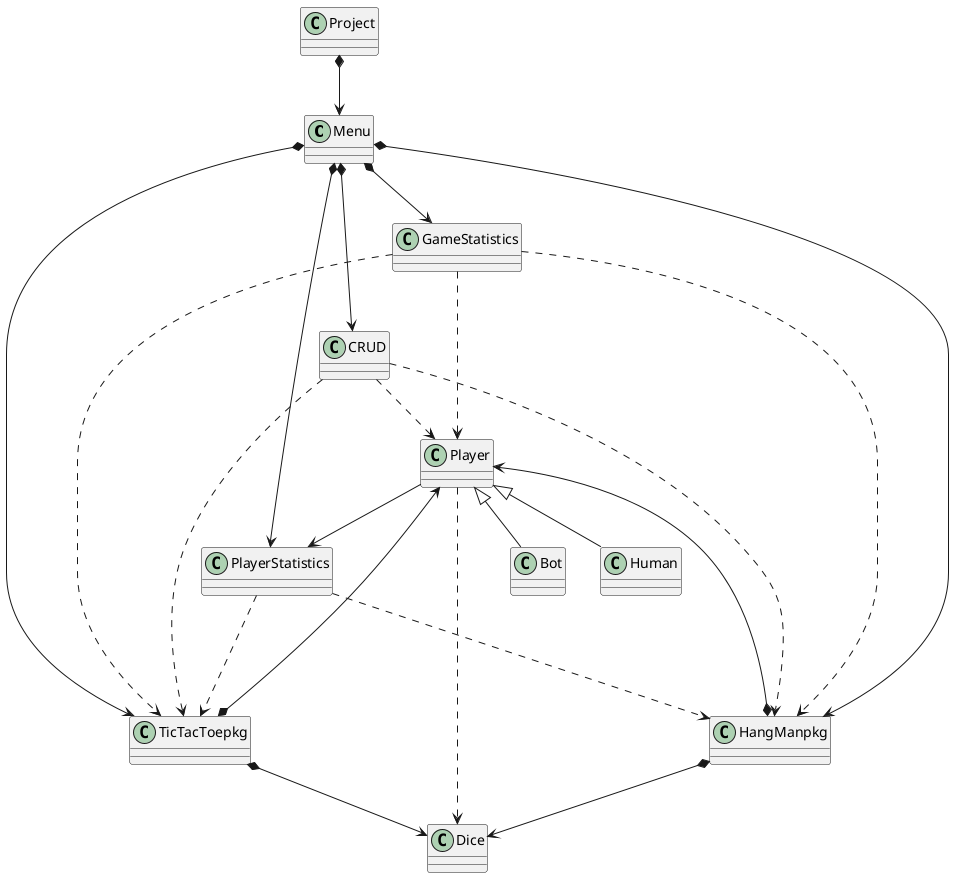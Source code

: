 @startuml FirstProject
class Menu
class GameStatistics
class PlayerStatistics

Project *-down-> Menu

Menu *-down-> CRUD
Menu *-down-> TicTacToepkg
Menu *-down-> HangManpkg
Menu *-down-> PlayerStatistics
Menu *-down-> GameStatistics

GameStatistics ..down-> TicTacToepkg
GameStatistics ..down-> Player
PlayerStatistics ..down-> TicTacToepkg
GameStatistics ..down-> HangManpkg
PlayerStatistics ..down-> HangManpkg

HangManpkg *-down-> Player
HangManpkg *-down-> Dice
TicTacToepkg *-down-> Player
TicTacToepkg *-down-> Dice

CRUD ..> Player
CRUD ..> TicTacToepkg
CRUD ..> HangManpkg

Player -down-> PlayerStatistics
Player ..> Dice

Human -up-|> Player
Bot -up-|> Player


@enduml